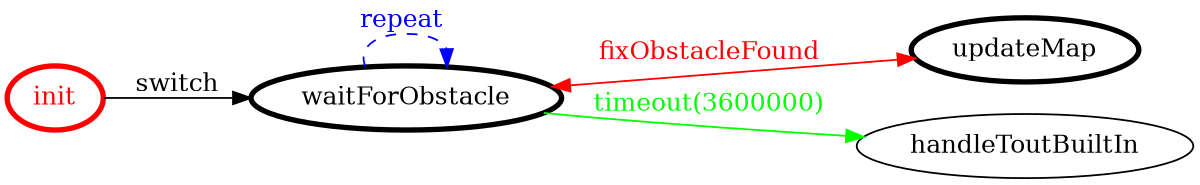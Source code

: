 /*
*
* A GraphViz DOT FSM description 
* Please use a GraphViz visualizer (like http://www.webgraphviz.com)
*  
*/

digraph finite_state_machine {
	rankdir=LR
	size="8,5"
	
	init [ color = red ][ fontcolor = red ][ penwidth = 3 ]
	updateMap [ color = black ][ fontcolor = black ][ penwidth = 3 ]
	waitForObstacle [ color = black ][ fontcolor = black ][ penwidth = 3 ]
	
	waitForObstacle -> updateMap [ label = "fixObstacleFound" ][ color = red ][ fontcolor = red ][ dir = both ]
	waitForObstacle -> waitForObstacle [ label = "repeat "][ style = dashed ][ color = blue ][ fontcolor = blue ]
	waitForObstacle -> handleToutBuiltIn [ label = "timeout(3600000)" ][ color = green ][ fontcolor = green ]
	init -> waitForObstacle [ label = "switch" ][ color = black ][ fontcolor = black ]
}

